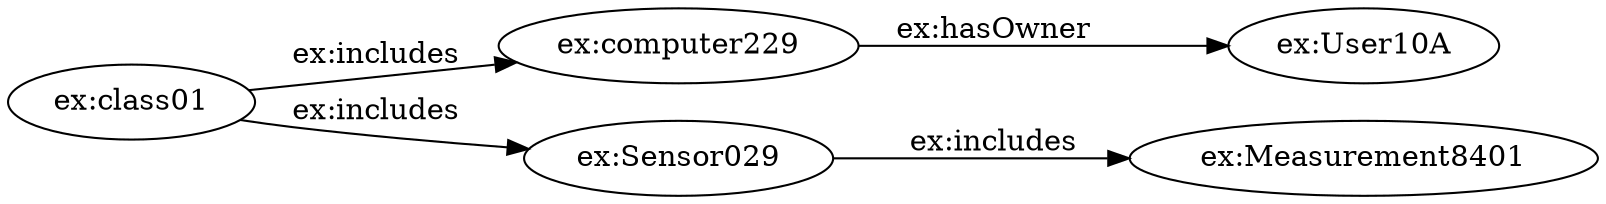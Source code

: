 digraph ar2dtool_diagram { 
rankdir=LR;
size="1501"
	"ex:class01" -> "ex:computer229" [ label = "ex:includes" ];
	"ex:class01" -> "ex:Sensor029" [ label = "ex:includes" ];
	"ex:computer229" -> "ex:User10A" [ label = "ex:hasOwner" ];
	"ex:Sensor029" -> "ex:Measurement8401" [ label = "ex:includes" ];

}
